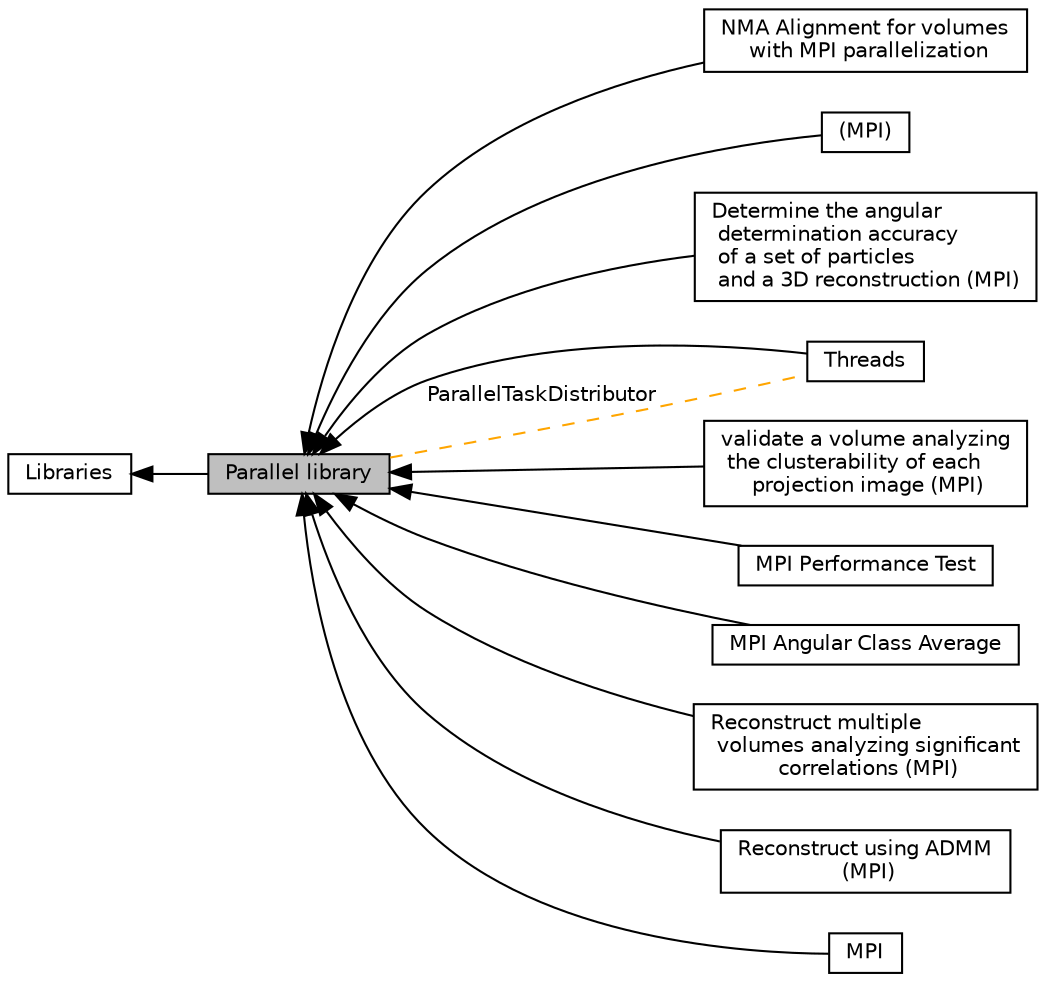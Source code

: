 digraph "Parallel library"
{
  edge [fontname="Helvetica",fontsize="10",labelfontname="Helvetica",labelfontsize="10"];
  node [fontname="Helvetica",fontsize="10",shape=record];
  rankdir=LR;
  Node6 [label="NMA Alignment for volumes\l with  MPI parallelization",height=0.2,width=0.4,color="black", fillcolor="white", style="filled",URL="$group__MpiProgNMAVol.html"];
  Node2 [label="(MPI)",height=0.2,width=0.4,color="black", fillcolor="white", style="filled",URL="$group__MpiProgVolumeHomogenizer.html"];
  Node3 [label="Determine the angular\l determination accuracy\l of a set of particles\l and a 3D reconstruction (MPI)",height=0.2,width=0.4,color="black", fillcolor="white", style="filled",URL="$group__MpiProgAngularAccuracyPCA.html"];
  Node0 [label="Parallel library",height=0.2,width=0.4,color="black", fillcolor="grey75", style="filled", fontcolor="black"];
  Node11 [label="Threads",height=0.2,width=0.4,color="black", fillcolor="white", style="filled",URL="$group__Threads.html"];
  Node5 [label="validate a volume analyzing\l the clusterability of each\l projection image (MPI)",height=0.2,width=0.4,color="black", fillcolor="white", style="filled",URL="$group__MpiProgValidationNonTilt.html"];
  Node7 [label="MPI Performance Test",height=0.2,width=0.4,color="black", fillcolor="white", style="filled",URL="$group__ProgPerformanceTest.html"];
  Node4 [label="MPI Angular Class Average",height=0.2,width=0.4,color="black", fillcolor="white", style="filled",URL="$group__MpiProgAngularClassAverage.html"];
  Node9 [label="Reconstruct multiple\l volumes analyzing significant\l correlations (MPI)",height=0.2,width=0.4,color="black", fillcolor="white", style="filled",URL="$group__MPIReconstructSignificant.html"];
  Node8 [label="Reconstruct using ADMM\l (MPI)",height=0.2,width=0.4,color="black", fillcolor="white", style="filled",URL="$group__MPIReconstructADMM.html"];
  Node1 [label="Libraries",height=0.2,width=0.4,color="black", fillcolor="white", style="filled",URL="$group__Libraries.html"];
  Node10 [label="MPI",height=0.2,width=0.4,color="black", fillcolor="white", style="filled",URL="$group__MPI.html"];
  Node1->Node0 [shape=plaintext, dir="back", style="solid"];
  Node0->Node2 [shape=plaintext, dir="back", style="solid"];
  Node0->Node3 [shape=plaintext, dir="back", style="solid"];
  Node0->Node4 [shape=plaintext, dir="back", style="solid"];
  Node0->Node5 [shape=plaintext, dir="back", style="solid"];
  Node0->Node6 [shape=plaintext, dir="back", style="solid"];
  Node0->Node7 [shape=plaintext, dir="back", style="solid"];
  Node0->Node8 [shape=plaintext, dir="back", style="solid"];
  Node0->Node9 [shape=plaintext, dir="back", style="solid"];
  Node0->Node10 [shape=plaintext, dir="back", style="solid"];
  Node0->Node11 [shape=plaintext, dir="back", style="solid"];
  Node0->Node11 [shape=plaintext, label="ParallelTaskDistributor", color="orange", dir="none", style="dashed"];
}
